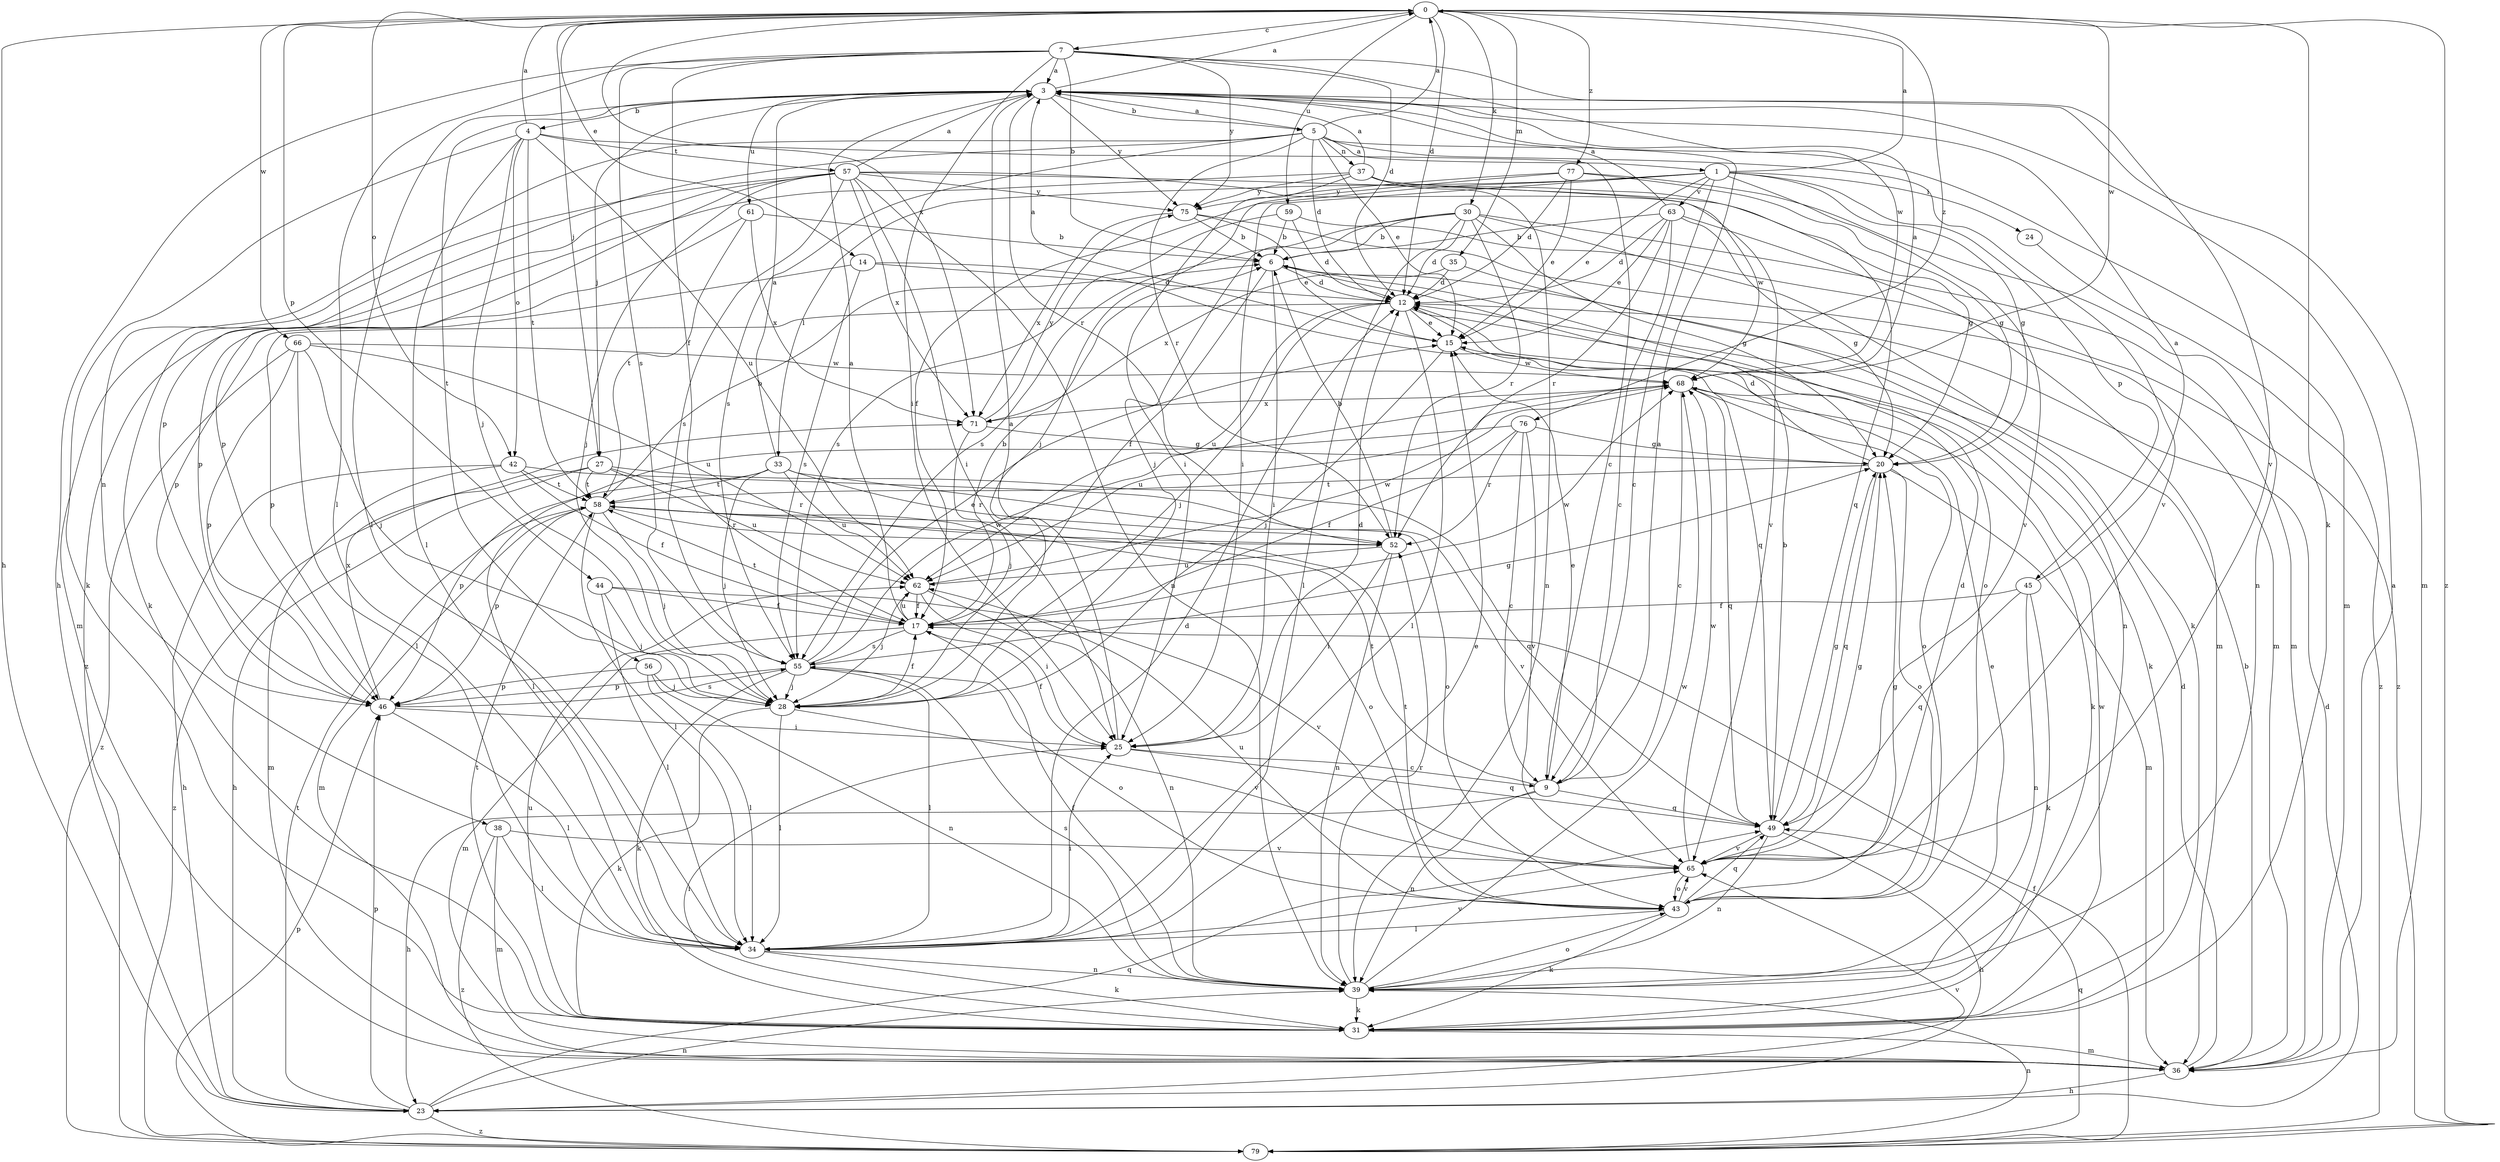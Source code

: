 strict digraph  {
0;
1;
3;
4;
5;
6;
7;
9;
12;
14;
15;
17;
20;
23;
24;
25;
27;
28;
30;
31;
33;
34;
35;
36;
37;
38;
39;
42;
43;
44;
45;
46;
49;
52;
55;
56;
57;
58;
59;
61;
62;
63;
65;
66;
68;
71;
75;
76;
77;
79;
0 -> 7  [label=c];
0 -> 12  [label=d];
0 -> 14  [label=e];
0 -> 23  [label=h];
0 -> 27  [label=j];
0 -> 30  [label=k];
0 -> 31  [label=k];
0 -> 35  [label=m];
0 -> 42  [label=o];
0 -> 44  [label=p];
0 -> 59  [label=u];
0 -> 66  [label=w];
0 -> 68  [label=w];
0 -> 71  [label=x];
0 -> 76  [label=z];
0 -> 77  [label=z];
0 -> 79  [label=z];
1 -> 0  [label=a];
1 -> 9  [label=c];
1 -> 15  [label=e];
1 -> 17  [label=f];
1 -> 20  [label=g];
1 -> 24  [label=i];
1 -> 25  [label=i];
1 -> 33  [label=l];
1 -> 45  [label=p];
1 -> 63  [label=v];
1 -> 65  [label=v];
3 -> 0  [label=a];
3 -> 4  [label=b];
3 -> 5  [label=b];
3 -> 27  [label=j];
3 -> 34  [label=l];
3 -> 36  [label=m];
3 -> 52  [label=r];
3 -> 56  [label=t];
3 -> 61  [label=u];
3 -> 75  [label=y];
4 -> 0  [label=a];
4 -> 9  [label=c];
4 -> 28  [label=j];
4 -> 31  [label=k];
4 -> 34  [label=l];
4 -> 42  [label=o];
4 -> 57  [label=t];
4 -> 58  [label=t];
4 -> 62  [label=u];
5 -> 0  [label=a];
5 -> 1  [label=a];
5 -> 3  [label=a];
5 -> 12  [label=d];
5 -> 15  [label=e];
5 -> 36  [label=m];
5 -> 37  [label=n];
5 -> 38  [label=n];
5 -> 46  [label=p];
5 -> 52  [label=r];
5 -> 55  [label=s];
5 -> 65  [label=v];
6 -> 12  [label=d];
6 -> 17  [label=f];
6 -> 25  [label=i];
6 -> 43  [label=o];
7 -> 3  [label=a];
7 -> 6  [label=b];
7 -> 12  [label=d];
7 -> 17  [label=f];
7 -> 23  [label=h];
7 -> 25  [label=i];
7 -> 34  [label=l];
7 -> 55  [label=s];
7 -> 65  [label=v];
7 -> 68  [label=w];
7 -> 75  [label=y];
9 -> 3  [label=a];
9 -> 15  [label=e];
9 -> 23  [label=h];
9 -> 39  [label=n];
9 -> 49  [label=q];
9 -> 58  [label=t];
12 -> 15  [label=e];
12 -> 28  [label=j];
12 -> 31  [label=k];
12 -> 34  [label=l];
12 -> 46  [label=p];
12 -> 62  [label=u];
14 -> 12  [label=d];
14 -> 46  [label=p];
14 -> 49  [label=q];
14 -> 55  [label=s];
15 -> 3  [label=a];
15 -> 28  [label=j];
15 -> 68  [label=w];
17 -> 3  [label=a];
17 -> 6  [label=b];
17 -> 36  [label=m];
17 -> 55  [label=s];
17 -> 58  [label=t];
17 -> 62  [label=u];
17 -> 68  [label=w];
20 -> 12  [label=d];
20 -> 36  [label=m];
20 -> 43  [label=o];
20 -> 49  [label=q];
20 -> 58  [label=t];
23 -> 12  [label=d];
23 -> 39  [label=n];
23 -> 46  [label=p];
23 -> 49  [label=q];
23 -> 58  [label=t];
23 -> 65  [label=v];
23 -> 79  [label=z];
24 -> 79  [label=z];
25 -> 3  [label=a];
25 -> 9  [label=c];
25 -> 12  [label=d];
25 -> 17  [label=f];
25 -> 49  [label=q];
27 -> 23  [label=h];
27 -> 49  [label=q];
27 -> 52  [label=r];
27 -> 58  [label=t];
27 -> 62  [label=u];
27 -> 79  [label=z];
28 -> 17  [label=f];
28 -> 31  [label=k];
28 -> 34  [label=l];
28 -> 65  [label=v];
30 -> 6  [label=b];
30 -> 12  [label=d];
30 -> 20  [label=g];
30 -> 28  [label=j];
30 -> 31  [label=k];
30 -> 34  [label=l];
30 -> 36  [label=m];
30 -> 52  [label=r];
30 -> 55  [label=s];
31 -> 25  [label=i];
31 -> 36  [label=m];
31 -> 58  [label=t];
31 -> 62  [label=u];
31 -> 68  [label=w];
33 -> 3  [label=a];
33 -> 28  [label=j];
33 -> 43  [label=o];
33 -> 46  [label=p];
33 -> 52  [label=r];
33 -> 58  [label=t];
33 -> 62  [label=u];
34 -> 12  [label=d];
34 -> 15  [label=e];
34 -> 25  [label=i];
34 -> 31  [label=k];
34 -> 39  [label=n];
34 -> 65  [label=v];
35 -> 12  [label=d];
35 -> 39  [label=n];
35 -> 71  [label=x];
36 -> 3  [label=a];
36 -> 6  [label=b];
36 -> 12  [label=d];
36 -> 23  [label=h];
37 -> 3  [label=a];
37 -> 25  [label=i];
37 -> 39  [label=n];
37 -> 49  [label=q];
37 -> 68  [label=w];
37 -> 75  [label=y];
37 -> 79  [label=z];
38 -> 34  [label=l];
38 -> 36  [label=m];
38 -> 65  [label=v];
38 -> 79  [label=z];
39 -> 15  [label=e];
39 -> 17  [label=f];
39 -> 31  [label=k];
39 -> 43  [label=o];
39 -> 52  [label=r];
39 -> 55  [label=s];
39 -> 68  [label=w];
42 -> 17  [label=f];
42 -> 23  [label=h];
42 -> 36  [label=m];
42 -> 58  [label=t];
42 -> 65  [label=v];
43 -> 20  [label=g];
43 -> 31  [label=k];
43 -> 34  [label=l];
43 -> 49  [label=q];
43 -> 58  [label=t];
43 -> 62  [label=u];
43 -> 65  [label=v];
44 -> 17  [label=f];
44 -> 28  [label=j];
44 -> 34  [label=l];
44 -> 65  [label=v];
45 -> 3  [label=a];
45 -> 17  [label=f];
45 -> 31  [label=k];
45 -> 39  [label=n];
45 -> 49  [label=q];
46 -> 25  [label=i];
46 -> 34  [label=l];
46 -> 55  [label=s];
46 -> 71  [label=x];
49 -> 6  [label=b];
49 -> 20  [label=g];
49 -> 23  [label=h];
49 -> 39  [label=n];
49 -> 65  [label=v];
52 -> 6  [label=b];
52 -> 25  [label=i];
52 -> 39  [label=n];
52 -> 62  [label=u];
55 -> 15  [label=e];
55 -> 20  [label=g];
55 -> 28  [label=j];
55 -> 31  [label=k];
55 -> 34  [label=l];
55 -> 43  [label=o];
55 -> 46  [label=p];
55 -> 68  [label=w];
56 -> 28  [label=j];
56 -> 34  [label=l];
56 -> 39  [label=n];
56 -> 46  [label=p];
57 -> 3  [label=a];
57 -> 20  [label=g];
57 -> 25  [label=i];
57 -> 28  [label=j];
57 -> 31  [label=k];
57 -> 36  [label=m];
57 -> 39  [label=n];
57 -> 46  [label=p];
57 -> 55  [label=s];
57 -> 65  [label=v];
57 -> 71  [label=x];
57 -> 75  [label=y];
58 -> 6  [label=b];
58 -> 28  [label=j];
58 -> 34  [label=l];
58 -> 36  [label=m];
58 -> 43  [label=o];
58 -> 46  [label=p];
58 -> 52  [label=r];
59 -> 6  [label=b];
59 -> 12  [label=d];
59 -> 55  [label=s];
59 -> 79  [label=z];
61 -> 6  [label=b];
61 -> 46  [label=p];
61 -> 58  [label=t];
61 -> 71  [label=x];
62 -> 17  [label=f];
62 -> 25  [label=i];
62 -> 28  [label=j];
62 -> 39  [label=n];
62 -> 68  [label=w];
63 -> 3  [label=a];
63 -> 6  [label=b];
63 -> 9  [label=c];
63 -> 12  [label=d];
63 -> 15  [label=e];
63 -> 20  [label=g];
63 -> 36  [label=m];
63 -> 52  [label=r];
65 -> 12  [label=d];
65 -> 20  [label=g];
65 -> 43  [label=o];
65 -> 68  [label=w];
66 -> 28  [label=j];
66 -> 34  [label=l];
66 -> 46  [label=p];
66 -> 62  [label=u];
66 -> 68  [label=w];
66 -> 79  [label=z];
68 -> 3  [label=a];
68 -> 9  [label=c];
68 -> 31  [label=k];
68 -> 43  [label=o];
68 -> 49  [label=q];
68 -> 62  [label=u];
68 -> 71  [label=x];
71 -> 20  [label=g];
71 -> 28  [label=j];
71 -> 75  [label=y];
75 -> 6  [label=b];
75 -> 15  [label=e];
75 -> 36  [label=m];
75 -> 71  [label=x];
76 -> 9  [label=c];
76 -> 17  [label=f];
76 -> 20  [label=g];
76 -> 34  [label=l];
76 -> 52  [label=r];
76 -> 65  [label=v];
77 -> 12  [label=d];
77 -> 15  [label=e];
77 -> 20  [label=g];
77 -> 28  [label=j];
77 -> 39  [label=n];
77 -> 75  [label=y];
79 -> 17  [label=f];
79 -> 39  [label=n];
79 -> 46  [label=p];
79 -> 49  [label=q];
}

